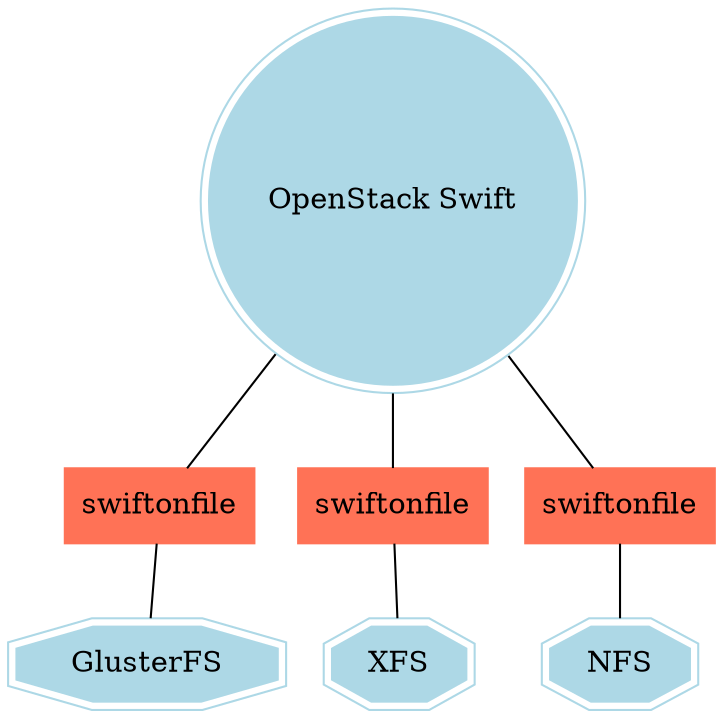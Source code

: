 graph G {

    node [shape=doublecircle,label="OpenStack Swift",style=filled,color=lightblue] os;
    node [shape=doubleoctagon,label="GlusterFS"] gluster;
    node [shape=doubleoctagon,label="XFS"] xfs;
    node [shape=doubleoctagon,label="NFS"] nfs;
    node [shape=box,label="swiftonfile",color=coral1] sof_gluster; sof_xfs; sof_nfs;

    os -- sof_gluster;
    os -- sof_xfs;
    os -- sof_nfs;

    sof_gluster -- gluster;
    sof_xfs -- xfs;
    sof_nfs -- nfs;

}
